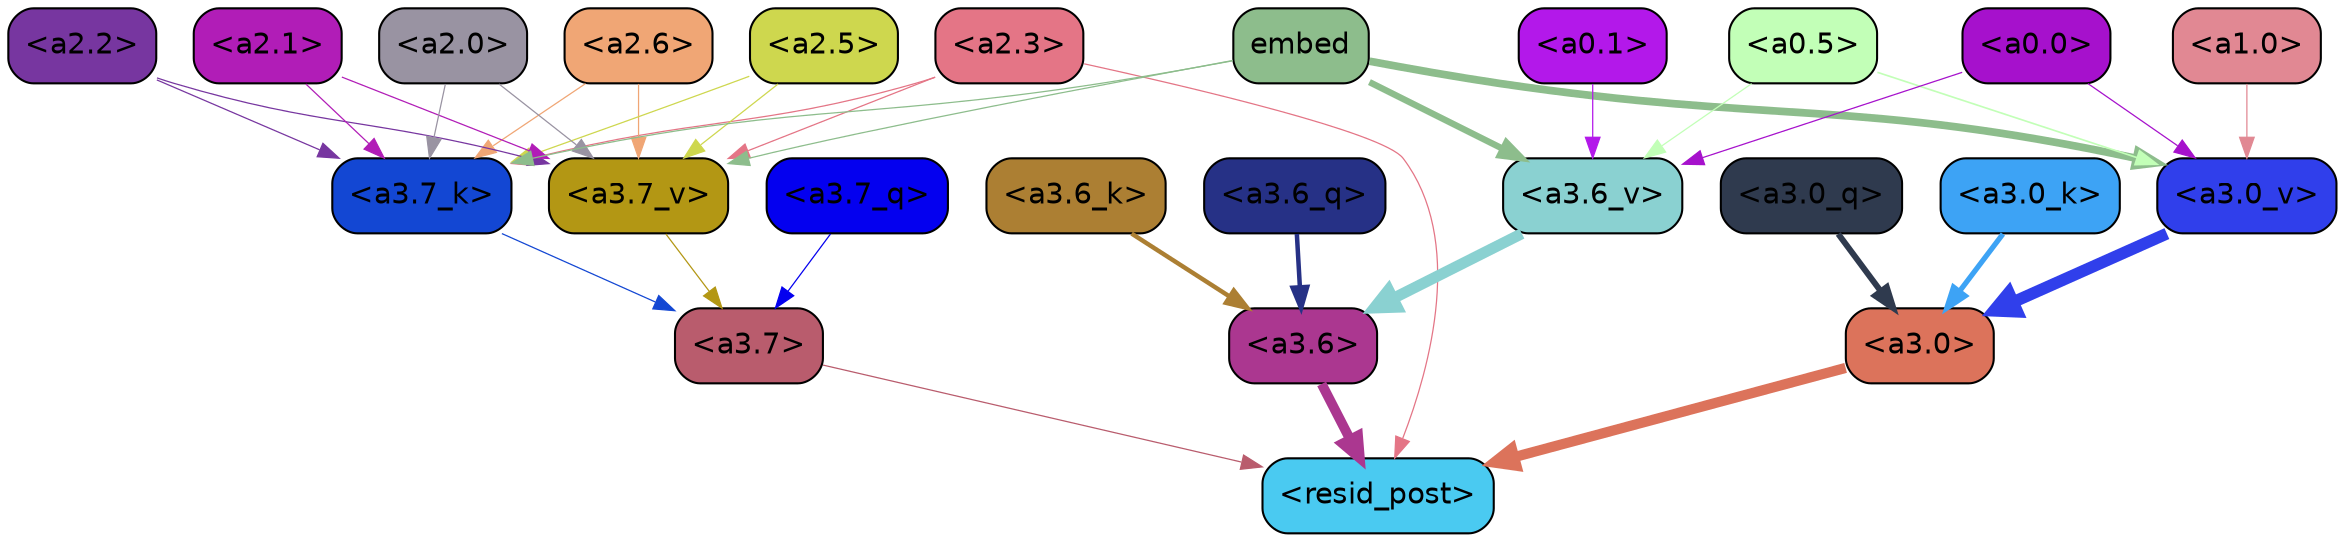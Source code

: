 strict digraph "" {
	graph [bgcolor=transparent,
		layout=dot,
		overlap=false,
		splines=true
	];
	"<a3.7>"	[color=black,
		fillcolor="#b95c6d",
		fontname=Helvetica,
		shape=box,
		style="filled, rounded"];
	"<resid_post>"	[color=black,
		fillcolor="#4acaf1",
		fontname=Helvetica,
		shape=box,
		style="filled, rounded"];
	"<a3.7>" -> "<resid_post>"	[color="#b95c6d",
		penwidth=0.6];
	"<a3.6>"	[color=black,
		fillcolor="#ab3790",
		fontname=Helvetica,
		shape=box,
		style="filled, rounded"];
	"<a3.6>" -> "<resid_post>"	[color="#ab3790",
		penwidth=4.7534414529800415];
	"<a3.0>"	[color=black,
		fillcolor="#dc735b",
		fontname=Helvetica,
		shape=box,
		style="filled, rounded"];
	"<a3.0>" -> "<resid_post>"	[color="#dc735b",
		penwidth=4.898576855659485];
	"<a2.3>"	[color=black,
		fillcolor="#e47586",
		fontname=Helvetica,
		shape=box,
		style="filled, rounded"];
	"<a2.3>" -> "<resid_post>"	[color="#e47586",
		penwidth=0.6];
	"<a3.7_k>"	[color=black,
		fillcolor="#1347d3",
		fontname=Helvetica,
		shape=box,
		style="filled, rounded"];
	"<a2.3>" -> "<a3.7_k>"	[color="#e47586",
		penwidth=0.6];
	"<a3.7_v>"	[color=black,
		fillcolor="#b39714",
		fontname=Helvetica,
		shape=box,
		style="filled, rounded"];
	"<a2.3>" -> "<a3.7_v>"	[color="#e47586",
		penwidth=0.6];
	"<a3.7_q>"	[color=black,
		fillcolor="#0400ef",
		fontname=Helvetica,
		shape=box,
		style="filled, rounded"];
	"<a3.7_q>" -> "<a3.7>"	[color="#0400ef",
		penwidth=0.6];
	"<a3.6_q>"	[color=black,
		fillcolor="#263186",
		fontname=Helvetica,
		shape=box,
		style="filled, rounded"];
	"<a3.6_q>" -> "<a3.6>"	[color="#263186",
		penwidth=2.160832464694977];
	"<a3.0_q>"	[color=black,
		fillcolor="#2f3a4e",
		fontname=Helvetica,
		shape=box,
		style="filled, rounded"];
	"<a3.0_q>" -> "<a3.0>"	[color="#2f3a4e",
		penwidth=2.870753765106201];
	"<a3.7_k>" -> "<a3.7>"	[color="#1347d3",
		penwidth=0.6];
	"<a3.6_k>"	[color=black,
		fillcolor="#ac7f33",
		fontname=Helvetica,
		shape=box,
		style="filled, rounded"];
	"<a3.6_k>" -> "<a3.6>"	[color="#ac7f33",
		penwidth=2.13908451795578];
	"<a3.0_k>"	[color=black,
		fillcolor="#3da3f5",
		fontname=Helvetica,
		shape=box,
		style="filled, rounded"];
	"<a3.0_k>" -> "<a3.0>"	[color="#3da3f5",
		penwidth=2.520303964614868];
	"<a3.7_v>" -> "<a3.7>"	[color="#b39714",
		penwidth=0.6];
	"<a3.6_v>"	[color=black,
		fillcolor="#8ad1d1",
		fontname=Helvetica,
		shape=box,
		style="filled, rounded"];
	"<a3.6_v>" -> "<a3.6>"	[color="#8ad1d1",
		penwidth=5.297133803367615];
	"<a3.0_v>"	[color=black,
		fillcolor="#303feb",
		fontname=Helvetica,
		shape=box,
		style="filled, rounded"];
	"<a3.0_v>" -> "<a3.0>"	[color="#303feb",
		penwidth=5.680712580680847];
	"<a2.6>"	[color=black,
		fillcolor="#f0a675",
		fontname=Helvetica,
		shape=box,
		style="filled, rounded"];
	"<a2.6>" -> "<a3.7_k>"	[color="#f0a675",
		penwidth=0.6];
	"<a2.6>" -> "<a3.7_v>"	[color="#f0a675",
		penwidth=0.6];
	"<a2.5>"	[color=black,
		fillcolor="#ced74e",
		fontname=Helvetica,
		shape=box,
		style="filled, rounded"];
	"<a2.5>" -> "<a3.7_k>"	[color="#ced74e",
		penwidth=0.6];
	"<a2.5>" -> "<a3.7_v>"	[color="#ced74e",
		penwidth=0.6];
	"<a2.2>"	[color=black,
		fillcolor="#7736a0",
		fontname=Helvetica,
		shape=box,
		style="filled, rounded"];
	"<a2.2>" -> "<a3.7_k>"	[color="#7736a0",
		penwidth=0.6];
	"<a2.2>" -> "<a3.7_v>"	[color="#7736a0",
		penwidth=0.6];
	"<a2.1>"	[color=black,
		fillcolor="#b11db7",
		fontname=Helvetica,
		shape=box,
		style="filled, rounded"];
	"<a2.1>" -> "<a3.7_k>"	[color="#b11db7",
		penwidth=0.6];
	"<a2.1>" -> "<a3.7_v>"	[color="#b11db7",
		penwidth=0.6];
	"<a2.0>"	[color=black,
		fillcolor="#9993a2",
		fontname=Helvetica,
		shape=box,
		style="filled, rounded"];
	"<a2.0>" -> "<a3.7_k>"	[color="#9993a2",
		penwidth=0.6];
	"<a2.0>" -> "<a3.7_v>"	[color="#9993a2",
		penwidth=0.6];
	embed	[color=black,
		fillcolor="#8dbd8c",
		fontname=Helvetica,
		shape=box,
		style="filled, rounded"];
	embed -> "<a3.7_k>"	[color="#8dbd8c",
		penwidth=0.6];
	embed -> "<a3.7_v>"	[color="#8dbd8c",
		penwidth=0.6];
	embed -> "<a3.6_v>"	[color="#8dbd8c",
		penwidth=3.067279100418091];
	embed -> "<a3.0_v>"	[color="#8dbd8c",
		penwidth=3.6927278637886047];
	"<a0.5>"	[color=black,
		fillcolor="#c2ffb7",
		fontname=Helvetica,
		shape=box,
		style="filled, rounded"];
	"<a0.5>" -> "<a3.6_v>"	[color="#c2ffb7",
		penwidth=0.6];
	"<a0.5>" -> "<a3.0_v>"	[color="#c2ffb7",
		penwidth=0.8028683364391327];
	"<a0.1>"	[color=black,
		fillcolor="#b318ea",
		fontname=Helvetica,
		shape=box,
		style="filled, rounded"];
	"<a0.1>" -> "<a3.6_v>"	[color="#b318ea",
		penwidth=0.6];
	"<a0.0>"	[color=black,
		fillcolor="#a611cc",
		fontname=Helvetica,
		shape=box,
		style="filled, rounded"];
	"<a0.0>" -> "<a3.6_v>"	[color="#a611cc",
		penwidth=0.6];
	"<a0.0>" -> "<a3.0_v>"	[color="#a611cc",
		penwidth=0.6];
	"<a1.0>"	[color=black,
		fillcolor="#e18893",
		fontname=Helvetica,
		shape=box,
		style="filled, rounded"];
	"<a1.0>" -> "<a3.0_v>"	[color="#e18893",
		penwidth=0.6];
}
